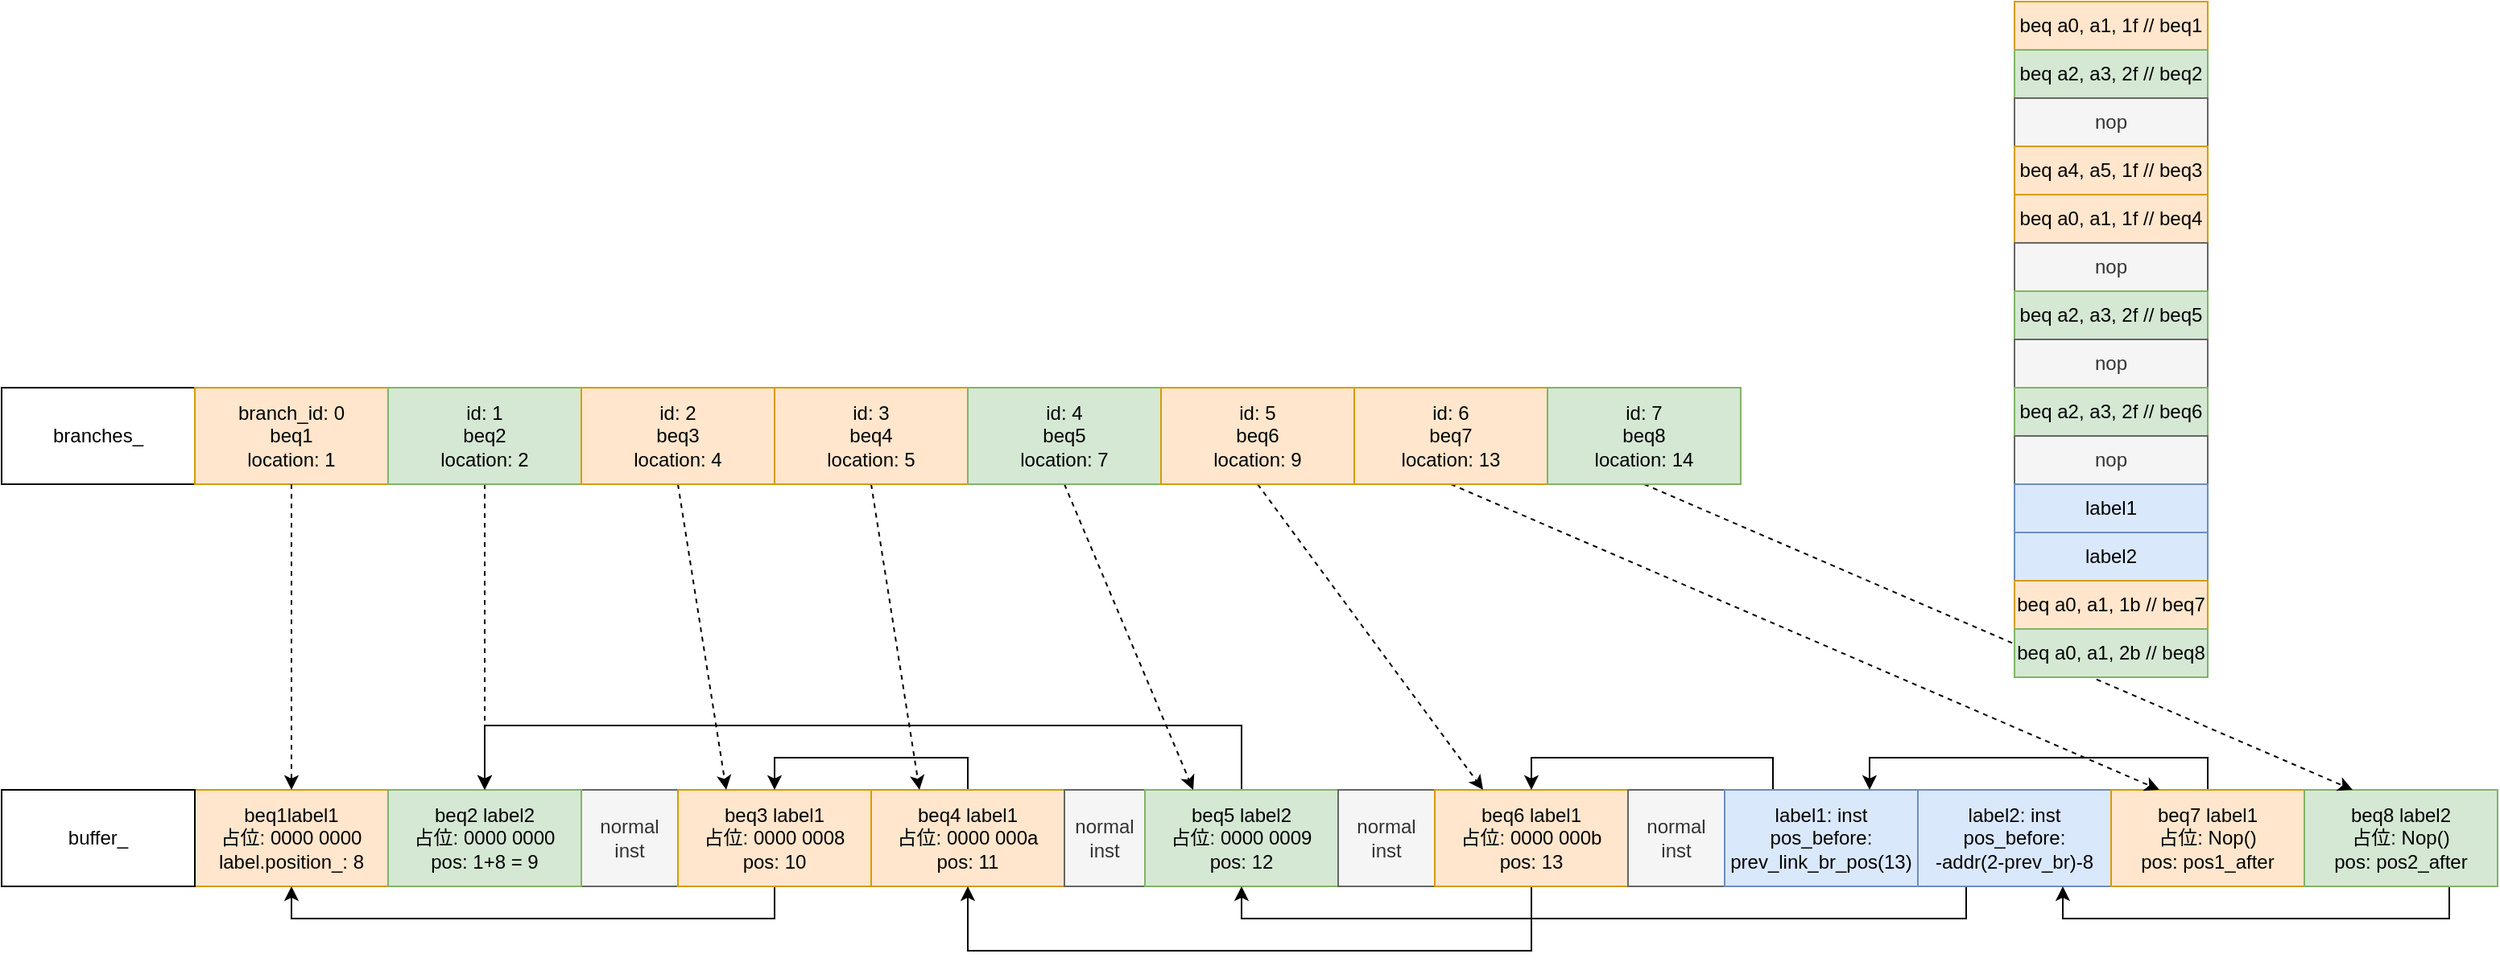 <mxfile version="25.0.3">
  <diagram name="第 1 页" id="tbQ9g2cLwWkqq9351bcL">
    <mxGraphModel dx="1430" dy="2574" grid="1" gridSize="10" guides="1" tooltips="1" connect="1" arrows="1" fold="1" page="1" pageScale="1" pageWidth="1169" pageHeight="1654" math="0" shadow="0">
      <root>
        <mxCell id="0" />
        <mxCell id="1" parent="0" />
        <mxCell id="3YJcN6WZeWh3C3q04L2r-1" value="normal inst" style="rounded=0;whiteSpace=wrap;html=1;fillColor=#f5f5f5;fontColor=#333333;strokeColor=#666666;" vertex="1" parent="1">
          <mxGeometry x="450" y="450" width="60" height="60" as="geometry" />
        </mxCell>
        <mxCell id="3YJcN6WZeWh3C3q04L2r-2" value="beq1label1&lt;div&gt;占位: 0000 0000&lt;/div&gt;&lt;div&gt;label.position_: 8&lt;/div&gt;" style="rounded=0;whiteSpace=wrap;html=1;fillColor=#ffe6cc;strokeColor=#d79b00;" vertex="1" parent="1">
          <mxGeometry x="210" y="450" width="120" height="60" as="geometry" />
        </mxCell>
        <mxCell id="3YJcN6WZeWh3C3q04L2r-3" value="beq2 label2&lt;div&gt;占位: 0000 0000&lt;/div&gt;&lt;div&gt;pos: 1+8 = 9&lt;/div&gt;" style="rounded=0;whiteSpace=wrap;html=1;fillColor=#d5e8d4;strokeColor=#82b366;" vertex="1" parent="1">
          <mxGeometry x="330" y="450" width="120" height="60" as="geometry" />
        </mxCell>
        <mxCell id="3YJcN6WZeWh3C3q04L2r-26" style="edgeStyle=orthogonalEdgeStyle;rounded=0;orthogonalLoop=1;jettySize=auto;html=1;exitX=0.5;exitY=1;exitDx=0;exitDy=0;entryX=0.5;entryY=1;entryDx=0;entryDy=0;" edge="1" parent="1" source="3YJcN6WZeWh3C3q04L2r-4" target="3YJcN6WZeWh3C3q04L2r-2">
          <mxGeometry relative="1" as="geometry">
            <mxPoint x="260" y="560" as="targetPoint" />
          </mxGeometry>
        </mxCell>
        <mxCell id="3YJcN6WZeWh3C3q04L2r-4" value="beq3 label1&lt;div&gt;占位: 0000 0008&lt;/div&gt;&lt;div&gt;pos: 10&lt;/div&gt;" style="rounded=0;whiteSpace=wrap;html=1;fillColor=#ffe6cc;strokeColor=#d79b00;" vertex="1" parent="1">
          <mxGeometry x="510" y="450" width="120" height="60" as="geometry" />
        </mxCell>
        <mxCell id="3YJcN6WZeWh3C3q04L2r-24" style="edgeStyle=orthogonalEdgeStyle;rounded=0;orthogonalLoop=1;jettySize=auto;html=1;exitX=0.5;exitY=0;exitDx=0;exitDy=0;entryX=0.5;entryY=0;entryDx=0;entryDy=0;" edge="1" parent="1" source="3YJcN6WZeWh3C3q04L2r-5" target="3YJcN6WZeWh3C3q04L2r-4">
          <mxGeometry relative="1" as="geometry" />
        </mxCell>
        <mxCell id="3YJcN6WZeWh3C3q04L2r-5" value="beq4 label1&lt;div&gt;占位: 0000 000a&lt;/div&gt;&lt;div&gt;pos: 11&lt;/div&gt;" style="rounded=0;whiteSpace=wrap;html=1;fillColor=#ffe6cc;strokeColor=#d79b00;" vertex="1" parent="1">
          <mxGeometry x="630" y="450" width="120" height="60" as="geometry" />
        </mxCell>
        <mxCell id="3YJcN6WZeWh3C3q04L2r-6" value="normal inst" style="rounded=0;whiteSpace=wrap;html=1;fillColor=#f5f5f5;fontColor=#333333;strokeColor=#666666;" vertex="1" parent="1">
          <mxGeometry x="750" y="450" width="50" height="60" as="geometry" />
        </mxCell>
        <mxCell id="3YJcN6WZeWh3C3q04L2r-23" style="edgeStyle=orthogonalEdgeStyle;rounded=0;orthogonalLoop=1;jettySize=auto;html=1;exitX=0.5;exitY=0;exitDx=0;exitDy=0;entryX=0.5;entryY=0;entryDx=0;entryDy=0;" edge="1" parent="1" source="3YJcN6WZeWh3C3q04L2r-7" target="3YJcN6WZeWh3C3q04L2r-3">
          <mxGeometry relative="1" as="geometry">
            <Array as="points">
              <mxPoint x="860" y="410" />
              <mxPoint x="390" y="410" />
            </Array>
          </mxGeometry>
        </mxCell>
        <mxCell id="3YJcN6WZeWh3C3q04L2r-7" value="beq5 label2&lt;div&gt;占位: 0000 0009&lt;/div&gt;&lt;div&gt;pos: 12&lt;/div&gt;" style="rounded=0;whiteSpace=wrap;html=1;fillColor=#d5e8d4;strokeColor=#82b366;" vertex="1" parent="1">
          <mxGeometry x="800" y="450" width="120" height="60" as="geometry" />
        </mxCell>
        <mxCell id="3YJcN6WZeWh3C3q04L2r-8" value="normal inst" style="rounded=0;whiteSpace=wrap;html=1;fillColor=#f5f5f5;fontColor=#333333;strokeColor=#666666;" vertex="1" parent="1">
          <mxGeometry x="920" y="450" width="60" height="60" as="geometry" />
        </mxCell>
        <mxCell id="3YJcN6WZeWh3C3q04L2r-25" style="edgeStyle=orthogonalEdgeStyle;rounded=0;orthogonalLoop=1;jettySize=auto;html=1;exitX=0.5;exitY=1;exitDx=0;exitDy=0;entryX=0.5;entryY=1;entryDx=0;entryDy=0;" edge="1" parent="1" source="3YJcN6WZeWh3C3q04L2r-9" target="3YJcN6WZeWh3C3q04L2r-5">
          <mxGeometry relative="1" as="geometry">
            <mxPoint x="680" y="570" as="targetPoint" />
            <Array as="points">
              <mxPoint x="1040" y="550" />
              <mxPoint x="690" y="550" />
            </Array>
          </mxGeometry>
        </mxCell>
        <mxCell id="3YJcN6WZeWh3C3q04L2r-9" value="beq6 label1&lt;div&gt;占位: 0000 000b&lt;/div&gt;&lt;div&gt;pos: 13&lt;/div&gt;" style="rounded=0;whiteSpace=wrap;html=1;fillColor=#ffe6cc;strokeColor=#d79b00;" vertex="1" parent="1">
          <mxGeometry x="980" y="450" width="120" height="60" as="geometry" />
        </mxCell>
        <mxCell id="3YJcN6WZeWh3C3q04L2r-10" value="normal inst" style="rounded=0;whiteSpace=wrap;html=1;fillColor=#f5f5f5;fontColor=#333333;strokeColor=#666666;" vertex="1" parent="1">
          <mxGeometry x="1100" y="450" width="60" height="60" as="geometry" />
        </mxCell>
        <mxCell id="3YJcN6WZeWh3C3q04L2r-21" style="edgeStyle=orthogonalEdgeStyle;rounded=0;orthogonalLoop=1;jettySize=auto;html=1;exitX=0.25;exitY=0;exitDx=0;exitDy=0;entryX=0.5;entryY=0;entryDx=0;entryDy=0;" edge="1" parent="1" source="3YJcN6WZeWh3C3q04L2r-11" target="3YJcN6WZeWh3C3q04L2r-9">
          <mxGeometry relative="1" as="geometry" />
        </mxCell>
        <mxCell id="3YJcN6WZeWh3C3q04L2r-11" value="label1: inst&lt;div&gt;pos_before:&lt;/div&gt;&lt;div&gt;prev_link_br_pos(13)&lt;/div&gt;" style="rounded=0;whiteSpace=wrap;html=1;fillColor=#dae8fc;strokeColor=#6c8ebf;" vertex="1" parent="1">
          <mxGeometry x="1160" y="450" width="120" height="60" as="geometry" />
        </mxCell>
        <mxCell id="3YJcN6WZeWh3C3q04L2r-22" style="edgeStyle=orthogonalEdgeStyle;rounded=0;orthogonalLoop=1;jettySize=auto;html=1;exitX=0.25;exitY=1;exitDx=0;exitDy=0;entryX=0.5;entryY=1;entryDx=0;entryDy=0;" edge="1" parent="1" source="3YJcN6WZeWh3C3q04L2r-12" target="3YJcN6WZeWh3C3q04L2r-7">
          <mxGeometry relative="1" as="geometry">
            <mxPoint x="870" y="560" as="targetPoint" />
          </mxGeometry>
        </mxCell>
        <mxCell id="3YJcN6WZeWh3C3q04L2r-12" value="label2: inst&lt;div&gt;pos_before:&lt;/div&gt;&lt;div&gt;-addr(2-prev_br)-8&lt;/div&gt;" style="rounded=0;whiteSpace=wrap;html=1;fillColor=#dae8fc;strokeColor=#6c8ebf;" vertex="1" parent="1">
          <mxGeometry x="1280" y="450" width="120" height="60" as="geometry" />
        </mxCell>
        <mxCell id="3YJcN6WZeWh3C3q04L2r-20" style="edgeStyle=orthogonalEdgeStyle;rounded=0;orthogonalLoop=1;jettySize=auto;html=1;exitX=0.5;exitY=0;exitDx=0;exitDy=0;entryX=0.75;entryY=0;entryDx=0;entryDy=0;" edge="1" parent="1" source="3YJcN6WZeWh3C3q04L2r-13" target="3YJcN6WZeWh3C3q04L2r-11">
          <mxGeometry relative="1" as="geometry" />
        </mxCell>
        <mxCell id="3YJcN6WZeWh3C3q04L2r-13" value="beq7 label1&lt;div&gt;占位: Nop()&lt;/div&gt;&lt;div&gt;pos: pos1_after&lt;/div&gt;" style="rounded=0;whiteSpace=wrap;html=1;fillColor=#ffe6cc;strokeColor=#d79b00;" vertex="1" parent="1">
          <mxGeometry x="1400" y="450" width="120" height="60" as="geometry" />
        </mxCell>
        <mxCell id="3YJcN6WZeWh3C3q04L2r-19" style="edgeStyle=orthogonalEdgeStyle;rounded=0;orthogonalLoop=1;jettySize=auto;html=1;exitX=0.75;exitY=1;exitDx=0;exitDy=0;entryX=0.75;entryY=1;entryDx=0;entryDy=0;" edge="1" parent="1" source="3YJcN6WZeWh3C3q04L2r-14" target="3YJcN6WZeWh3C3q04L2r-12">
          <mxGeometry relative="1" as="geometry">
            <mxPoint x="1371" y="560" as="targetPoint" />
          </mxGeometry>
        </mxCell>
        <mxCell id="3YJcN6WZeWh3C3q04L2r-14" value="beq8 label2&lt;div&gt;占位: Nop()&lt;/div&gt;&lt;div&gt;pos: pos2_after&lt;/div&gt;" style="rounded=0;whiteSpace=wrap;html=1;fillColor=#d5e8d4;strokeColor=#82b366;" vertex="1" parent="1">
          <mxGeometry x="1520" y="450" width="120" height="60" as="geometry" />
        </mxCell>
        <mxCell id="3YJcN6WZeWh3C3q04L2r-28" value="buffer_" style="whiteSpace=wrap;html=1;" vertex="1" parent="1">
          <mxGeometry x="90" y="450" width="120" height="60" as="geometry" />
        </mxCell>
        <mxCell id="3YJcN6WZeWh3C3q04L2r-29" value="branches_" style="whiteSpace=wrap;html=1;" vertex="1" parent="1">
          <mxGeometry x="90" y="200" width="120" height="60" as="geometry" />
        </mxCell>
        <mxCell id="3YJcN6WZeWh3C3q04L2r-30" value="branch_id: 0&lt;div&gt;beq1&lt;/div&gt;&lt;div&gt;location: 1&lt;/div&gt;" style="rounded=0;whiteSpace=wrap;html=1;fillColor=#ffe6cc;strokeColor=#d79b00;" vertex="1" parent="1">
          <mxGeometry x="210" y="200" width="120" height="60" as="geometry" />
        </mxCell>
        <mxCell id="3YJcN6WZeWh3C3q04L2r-40" style="edgeStyle=orthogonalEdgeStyle;rounded=0;orthogonalLoop=1;jettySize=auto;html=1;exitX=0.5;exitY=1;exitDx=0;exitDy=0;entryX=0.5;entryY=0;entryDx=0;entryDy=0;dashed=1;" edge="1" parent="1" source="3YJcN6WZeWh3C3q04L2r-31" target="3YJcN6WZeWh3C3q04L2r-3">
          <mxGeometry relative="1" as="geometry" />
        </mxCell>
        <mxCell id="3YJcN6WZeWh3C3q04L2r-31" value="id: 1&lt;div&gt;beq2&lt;/div&gt;&lt;div&gt;location: 2&lt;/div&gt;" style="rounded=0;whiteSpace=wrap;html=1;fillColor=#d5e8d4;strokeColor=#82b366;" vertex="1" parent="1">
          <mxGeometry x="330" y="200" width="120" height="60" as="geometry" />
        </mxCell>
        <mxCell id="3YJcN6WZeWh3C3q04L2r-39" style="rounded=0;orthogonalLoop=1;jettySize=auto;html=1;exitX=0.5;exitY=1;exitDx=0;exitDy=0;entryX=0.25;entryY=0;entryDx=0;entryDy=0;dashed=1;" edge="1" parent="1" source="3YJcN6WZeWh3C3q04L2r-32" target="3YJcN6WZeWh3C3q04L2r-4">
          <mxGeometry relative="1" as="geometry">
            <mxPoint x="600" y="390" as="targetPoint" />
          </mxGeometry>
        </mxCell>
        <mxCell id="3YJcN6WZeWh3C3q04L2r-32" value="id: 2&lt;div&gt;beq3&lt;/div&gt;&lt;div&gt;location: 4&lt;/div&gt;" style="rounded=0;whiteSpace=wrap;html=1;fillColor=#ffe6cc;strokeColor=#d79b00;" vertex="1" parent="1">
          <mxGeometry x="450" y="200" width="120" height="60" as="geometry" />
        </mxCell>
        <mxCell id="3YJcN6WZeWh3C3q04L2r-41" style="rounded=0;orthogonalLoop=1;jettySize=auto;html=1;exitX=0.5;exitY=1;exitDx=0;exitDy=0;entryX=0.25;entryY=0;entryDx=0;entryDy=0;dashed=1;" edge="1" parent="1" source="3YJcN6WZeWh3C3q04L2r-33" target="3YJcN6WZeWh3C3q04L2r-5">
          <mxGeometry relative="1" as="geometry" />
        </mxCell>
        <mxCell id="3YJcN6WZeWh3C3q04L2r-33" value="id: 3&lt;div&gt;beq4&lt;/div&gt;&lt;div&gt;location: 5&lt;/div&gt;" style="rounded=0;whiteSpace=wrap;html=1;fillColor=#ffe6cc;strokeColor=#d79b00;" vertex="1" parent="1">
          <mxGeometry x="570" y="200" width="120" height="60" as="geometry" />
        </mxCell>
        <mxCell id="3YJcN6WZeWh3C3q04L2r-42" style="rounded=0;orthogonalLoop=1;jettySize=auto;html=1;exitX=0.5;exitY=1;exitDx=0;exitDy=0;entryX=0.25;entryY=0;entryDx=0;entryDy=0;dashed=1;" edge="1" parent="1" source="3YJcN6WZeWh3C3q04L2r-34" target="3YJcN6WZeWh3C3q04L2r-7">
          <mxGeometry relative="1" as="geometry" />
        </mxCell>
        <mxCell id="3YJcN6WZeWh3C3q04L2r-34" value="id: 4&lt;div&gt;beq5&lt;/div&gt;&lt;div&gt;location: 7&lt;/div&gt;" style="rounded=0;whiteSpace=wrap;html=1;fillColor=#d5e8d4;strokeColor=#82b366;" vertex="1" parent="1">
          <mxGeometry x="690" y="200" width="120" height="60" as="geometry" />
        </mxCell>
        <mxCell id="3YJcN6WZeWh3C3q04L2r-43" style="rounded=0;orthogonalLoop=1;jettySize=auto;html=1;exitX=0.5;exitY=1;exitDx=0;exitDy=0;entryX=0.25;entryY=0;entryDx=0;entryDy=0;dashed=1;" edge="1" parent="1" source="3YJcN6WZeWh3C3q04L2r-35" target="3YJcN6WZeWh3C3q04L2r-9">
          <mxGeometry relative="1" as="geometry" />
        </mxCell>
        <mxCell id="3YJcN6WZeWh3C3q04L2r-35" value="id: 5&lt;div&gt;beq6&lt;/div&gt;&lt;div&gt;location: 9&lt;/div&gt;" style="rounded=0;whiteSpace=wrap;html=1;fillColor=#ffe6cc;strokeColor=#d79b00;" vertex="1" parent="1">
          <mxGeometry x="810" y="200" width="120" height="60" as="geometry" />
        </mxCell>
        <mxCell id="3YJcN6WZeWh3C3q04L2r-44" style="rounded=0;orthogonalLoop=1;jettySize=auto;html=1;exitX=0.5;exitY=1;exitDx=0;exitDy=0;entryX=0.25;entryY=0;entryDx=0;entryDy=0;dashed=1;" edge="1" parent="1" source="3YJcN6WZeWh3C3q04L2r-36" target="3YJcN6WZeWh3C3q04L2r-13">
          <mxGeometry relative="1" as="geometry" />
        </mxCell>
        <mxCell id="3YJcN6WZeWh3C3q04L2r-36" value="id: 6&lt;div&gt;beq7&lt;/div&gt;&lt;div&gt;location: 13&lt;/div&gt;" style="rounded=0;whiteSpace=wrap;html=1;fillColor=#ffe6cc;strokeColor=#d79b00;" vertex="1" parent="1">
          <mxGeometry x="930" y="200" width="120" height="60" as="geometry" />
        </mxCell>
        <mxCell id="3YJcN6WZeWh3C3q04L2r-45" style="rounded=0;orthogonalLoop=1;jettySize=auto;html=1;exitX=0.5;exitY=1;exitDx=0;exitDy=0;entryX=0.25;entryY=0;entryDx=0;entryDy=0;dashed=1;" edge="1" parent="1" source="3YJcN6WZeWh3C3q04L2r-37" target="3YJcN6WZeWh3C3q04L2r-14">
          <mxGeometry relative="1" as="geometry" />
        </mxCell>
        <mxCell id="3YJcN6WZeWh3C3q04L2r-37" value="id: 7&lt;div&gt;&lt;span style=&quot;background-color: initial;&quot;&gt;beq8&lt;/span&gt;&lt;div&gt;location: 14&lt;/div&gt;&lt;/div&gt;" style="rounded=0;whiteSpace=wrap;html=1;fillColor=#d5e8d4;strokeColor=#82b366;" vertex="1" parent="1">
          <mxGeometry x="1050" y="200" width="120" height="60" as="geometry" />
        </mxCell>
        <mxCell id="3YJcN6WZeWh3C3q04L2r-38" value="" style="endArrow=classic;html=1;rounded=0;exitX=0.5;exitY=1;exitDx=0;exitDy=0;entryX=0.5;entryY=0;entryDx=0;entryDy=0;dashed=1;" edge="1" parent="1" source="3YJcN6WZeWh3C3q04L2r-30" target="3YJcN6WZeWh3C3q04L2r-2">
          <mxGeometry width="50" height="50" relative="1" as="geometry">
            <mxPoint x="500" y="420" as="sourcePoint" />
            <mxPoint x="550" y="370" as="targetPoint" />
          </mxGeometry>
        </mxCell>
        <mxCell id="3YJcN6WZeWh3C3q04L2r-48" value="beq a0, a1, 1f // beq1" style="rounded=0;whiteSpace=wrap;html=1;fillColor=#ffe6cc;strokeColor=#d79b00;" vertex="1" parent="1">
          <mxGeometry x="1340" y="-40" width="120" height="30" as="geometry" />
        </mxCell>
        <mxCell id="3YJcN6WZeWh3C3q04L2r-49" value="beq a2, a3, 2f // beq2" style="rounded=0;whiteSpace=wrap;html=1;fillColor=#d5e8d4;strokeColor=#82b366;" vertex="1" parent="1">
          <mxGeometry x="1340" y="-10" width="120" height="30" as="geometry" />
        </mxCell>
        <mxCell id="3YJcN6WZeWh3C3q04L2r-50" value="nop" style="rounded=0;whiteSpace=wrap;html=1;fillColor=#f5f5f5;fontColor=#333333;strokeColor=#666666;" vertex="1" parent="1">
          <mxGeometry x="1340" y="20" width="120" height="30" as="geometry" />
        </mxCell>
        <mxCell id="3YJcN6WZeWh3C3q04L2r-52" value="beq a4, a5, 1f // beq3" style="rounded=0;whiteSpace=wrap;html=1;fillColor=#ffe6cc;strokeColor=#d79b00;" vertex="1" parent="1">
          <mxGeometry x="1340" y="50" width="120" height="30" as="geometry" />
        </mxCell>
        <mxCell id="3YJcN6WZeWh3C3q04L2r-53" value="beq a0, a1, 1f // beq4" style="rounded=0;whiteSpace=wrap;html=1;fillColor=#ffe6cc;strokeColor=#d79b00;" vertex="1" parent="1">
          <mxGeometry x="1340" y="80" width="120" height="30" as="geometry" />
        </mxCell>
        <mxCell id="3YJcN6WZeWh3C3q04L2r-54" value="nop" style="rounded=0;whiteSpace=wrap;html=1;fillColor=#f5f5f5;fontColor=#333333;strokeColor=#666666;" vertex="1" parent="1">
          <mxGeometry x="1340" y="110" width="120" height="30" as="geometry" />
        </mxCell>
        <mxCell id="3YJcN6WZeWh3C3q04L2r-55" value="beq a2, a3, 2f // beq5" style="rounded=0;whiteSpace=wrap;html=1;fillColor=#d5e8d4;strokeColor=#82b366;" vertex="1" parent="1">
          <mxGeometry x="1340" y="140" width="120" height="30" as="geometry" />
        </mxCell>
        <mxCell id="3YJcN6WZeWh3C3q04L2r-56" value="nop" style="rounded=0;whiteSpace=wrap;html=1;fillColor=#f5f5f5;fontColor=#333333;strokeColor=#666666;" vertex="1" parent="1">
          <mxGeometry x="1340" y="170" width="120" height="30" as="geometry" />
        </mxCell>
        <mxCell id="3YJcN6WZeWh3C3q04L2r-57" value="beq a2, a3, 2f // beq6" style="rounded=0;whiteSpace=wrap;html=1;fillColor=#d5e8d4;strokeColor=#82b366;" vertex="1" parent="1">
          <mxGeometry x="1340" y="200" width="120" height="30" as="geometry" />
        </mxCell>
        <mxCell id="3YJcN6WZeWh3C3q04L2r-58" value="nop" style="rounded=0;whiteSpace=wrap;html=1;fillColor=#f5f5f5;fontColor=#333333;strokeColor=#666666;" vertex="1" parent="1">
          <mxGeometry x="1340" y="230" width="120" height="30" as="geometry" />
        </mxCell>
        <mxCell id="3YJcN6WZeWh3C3q04L2r-59" value="label1" style="rounded=0;whiteSpace=wrap;html=1;fillColor=#dae8fc;strokeColor=#6c8ebf;" vertex="1" parent="1">
          <mxGeometry x="1340" y="260" width="120" height="30" as="geometry" />
        </mxCell>
        <mxCell id="3YJcN6WZeWh3C3q04L2r-60" value="label2" style="rounded=0;whiteSpace=wrap;html=1;fillColor=#dae8fc;strokeColor=#6c8ebf;" vertex="1" parent="1">
          <mxGeometry x="1340" y="290" width="120" height="30" as="geometry" />
        </mxCell>
        <mxCell id="3YJcN6WZeWh3C3q04L2r-61" value="beq a0, a1, 1b // beq7" style="rounded=0;whiteSpace=wrap;html=1;fillColor=#ffe6cc;strokeColor=#d79b00;" vertex="1" parent="1">
          <mxGeometry x="1340" y="320" width="120" height="30" as="geometry" />
        </mxCell>
        <mxCell id="3YJcN6WZeWh3C3q04L2r-62" value="beq a0, a1, 2b // beq8" style="rounded=0;whiteSpace=wrap;html=1;fillColor=#d5e8d4;strokeColor=#82b366;" vertex="1" parent="1">
          <mxGeometry x="1340" y="350" width="120" height="30" as="geometry" />
        </mxCell>
      </root>
    </mxGraphModel>
  </diagram>
</mxfile>
